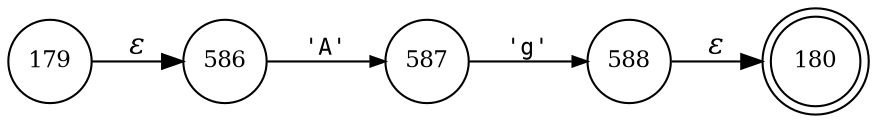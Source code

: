 digraph ATN {
rankdir=LR;
s180[fontsize=11, label="180", shape=doublecircle, fixedsize=true, width=.6];
s179[fontsize=11,label="179", shape=circle, fixedsize=true, width=.55, peripheries=1];
s586[fontsize=11,label="586", shape=circle, fixedsize=true, width=.55, peripheries=1];
s587[fontsize=11,label="587", shape=circle, fixedsize=true, width=.55, peripheries=1];
s588[fontsize=11,label="588", shape=circle, fixedsize=true, width=.55, peripheries=1];
s179 -> s586 [fontname="Times-Italic", label="&epsilon;"];
s586 -> s587 [fontsize=11, fontname="Courier", arrowsize=.7, label = "'A'", arrowhead = normal];
s587 -> s588 [fontsize=11, fontname="Courier", arrowsize=.7, label = "'g'", arrowhead = normal];
s588 -> s180 [fontname="Times-Italic", label="&epsilon;"];
}